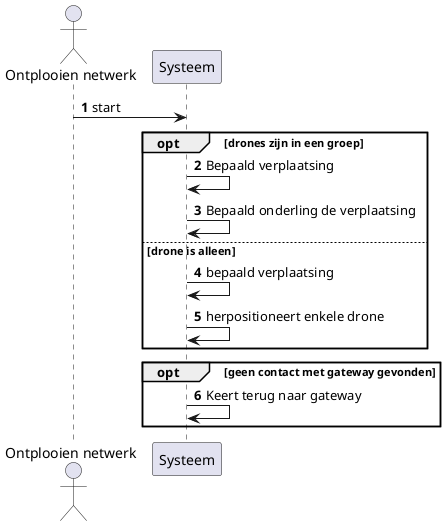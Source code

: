 @startuml

autonumber
actor "Ontplooien netwerk" as act
participant "Systeem" as sys

act -> sys : start
opt drones zijn in een groep
sys -> sys : Bepaald verplaatsing
sys -> sys : Bepaald onderling de verplaatsing
else drone is alleen
sys -> sys : bepaald verplaatsing
sys -> sys : herpositioneert enkele drone
end
opt geen contact met gateway gevonden
sys -> sys : Keert terug naar gateway
end

@enduml